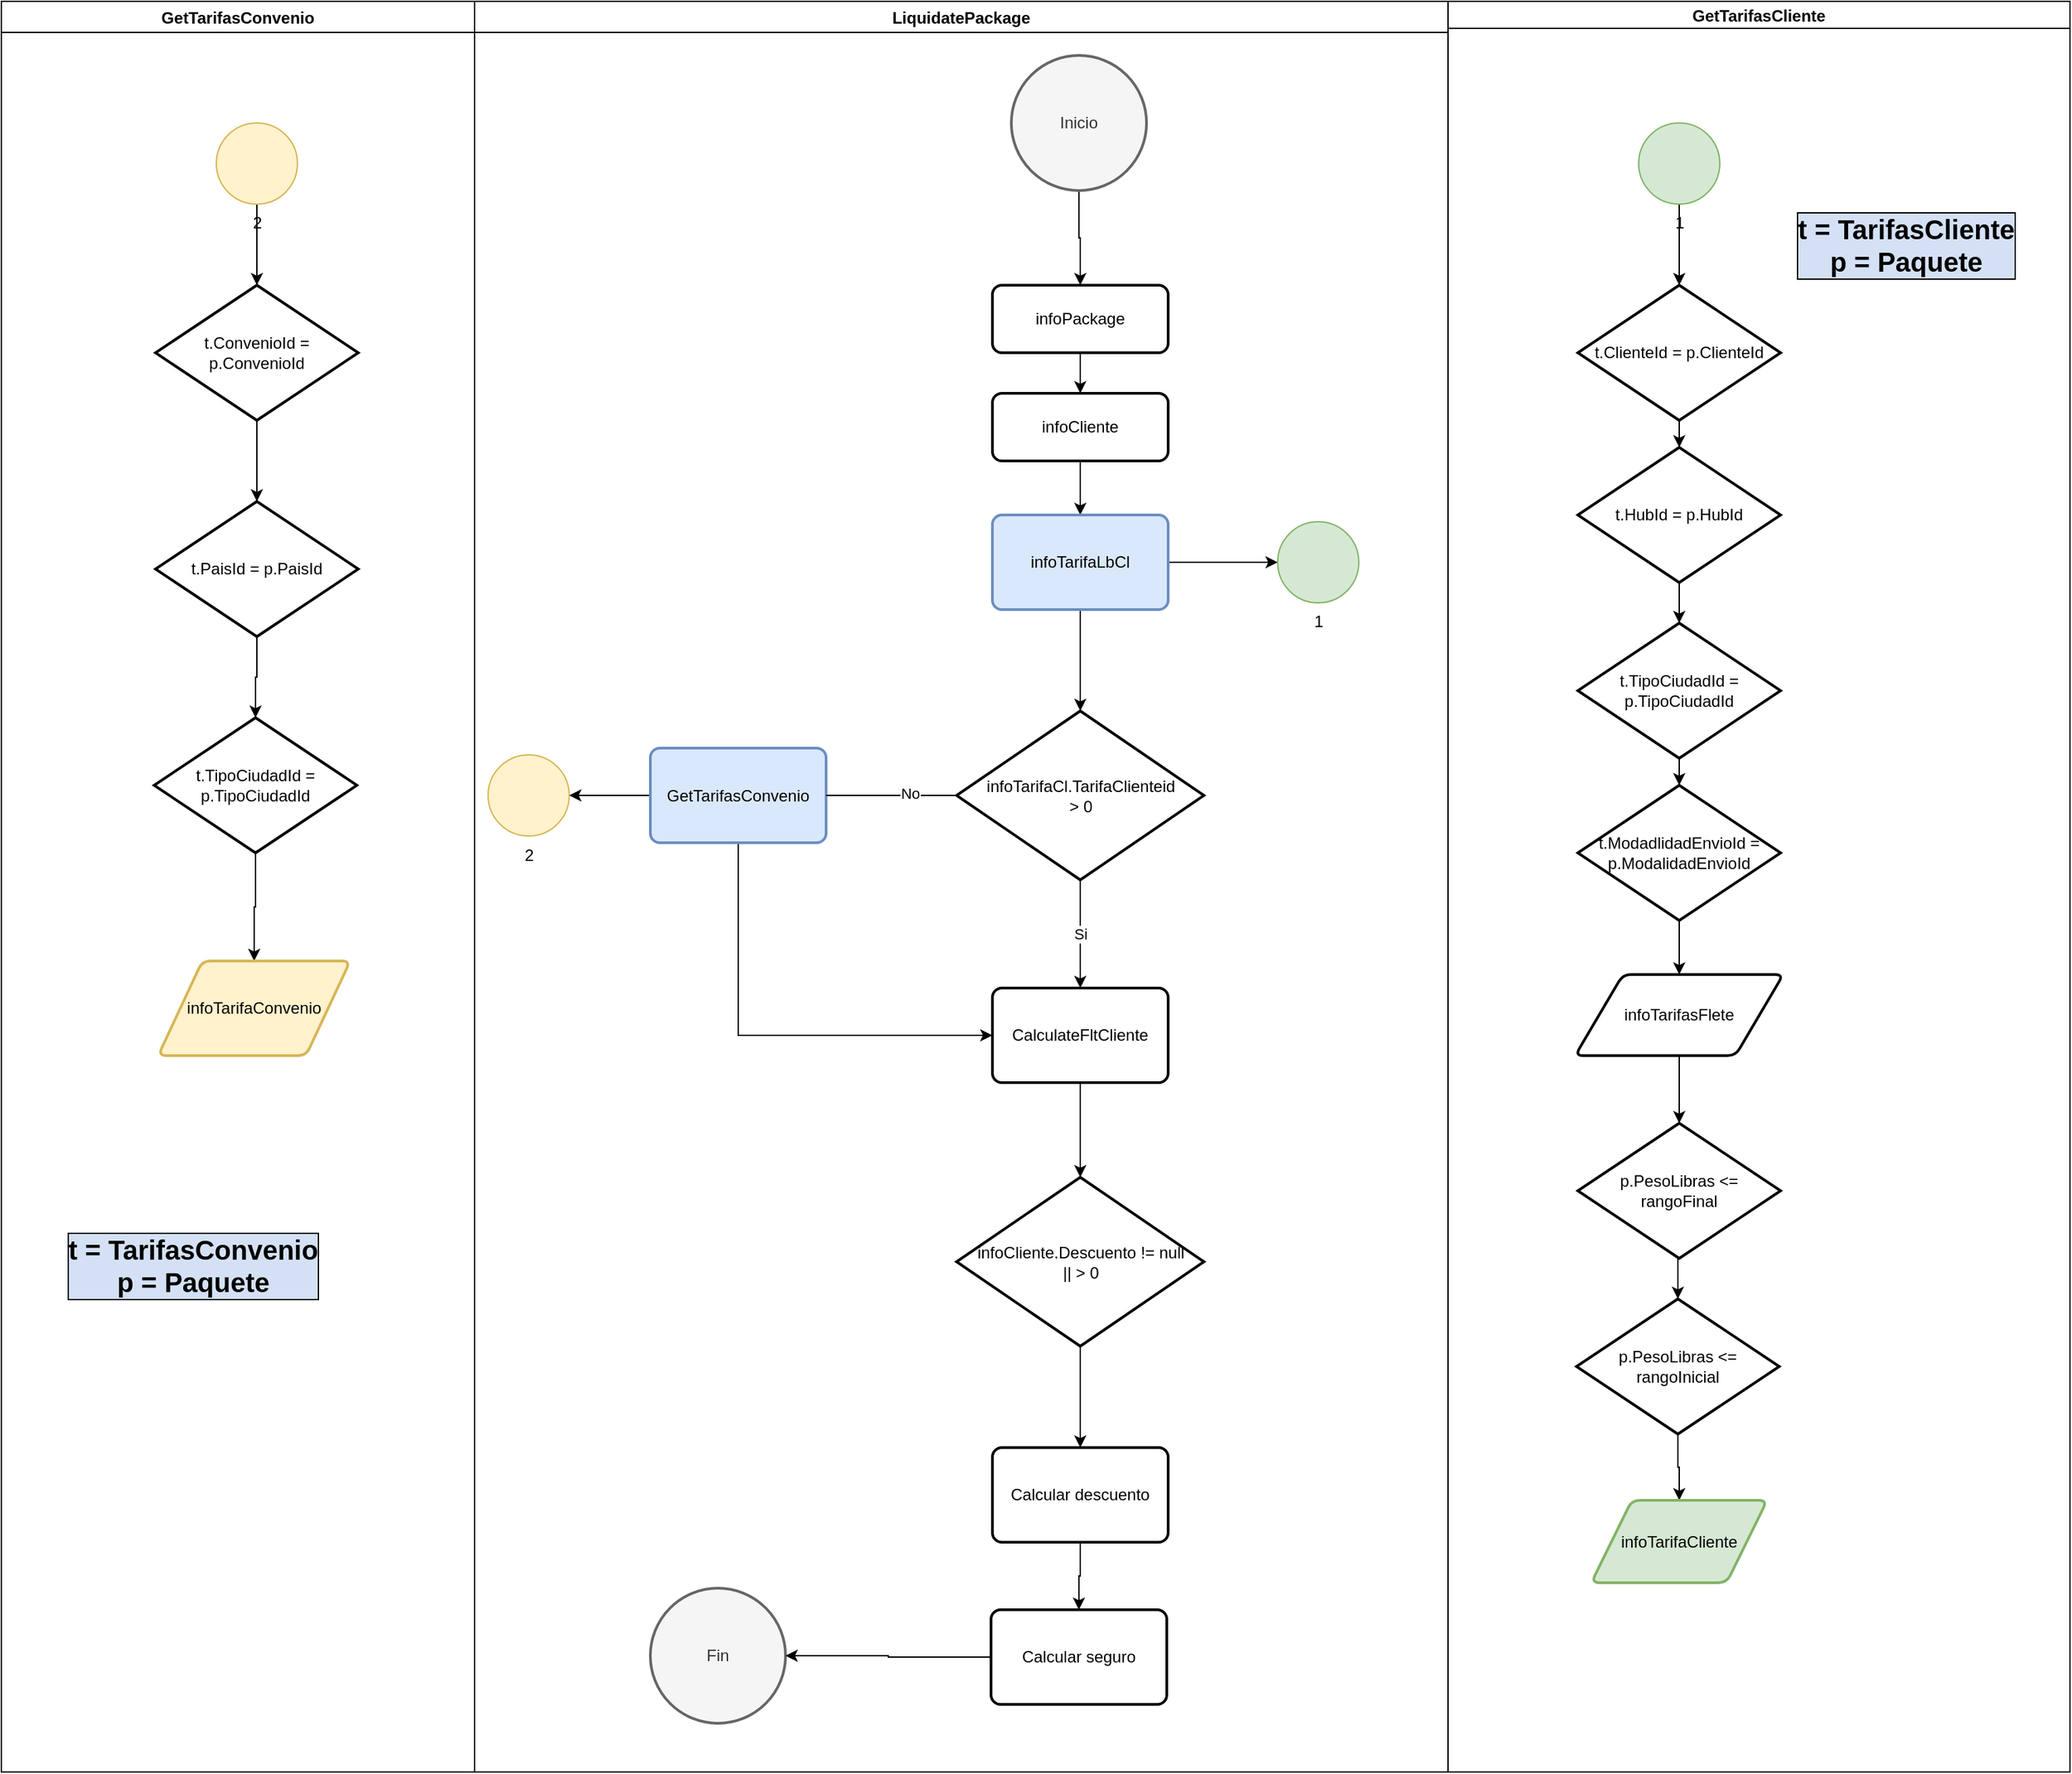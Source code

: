 <mxfile version="18.1.1" type="github">
  <diagram id="Eyb0sd25vl_3-xl4YI_Z" name="Page-1">
    <mxGraphModel dx="2344" dy="838" grid="1" gridSize="10" guides="1" tooltips="1" connect="1" arrows="1" fold="1" page="1" pageScale="1" pageWidth="827" pageHeight="1169" math="0" shadow="0">
      <root>
        <mxCell id="0" />
        <mxCell id="1" parent="0" />
        <mxCell id="biy8ONkfciWmw4ODM3e7-40" style="edgeStyle=orthogonalEdgeStyle;rounded=0;orthogonalLoop=1;jettySize=auto;html=1;exitX=0.5;exitY=1;exitDx=0;exitDy=0;exitPerimeter=0;" edge="1" parent="1" source="biy8ONkfciWmw4ODM3e7-1" target="biy8ONkfciWmw4ODM3e7-2">
          <mxGeometry relative="1" as="geometry" />
        </mxCell>
        <mxCell id="biy8ONkfciWmw4ODM3e7-41" style="edgeStyle=orthogonalEdgeStyle;rounded=0;orthogonalLoop=1;jettySize=auto;html=1;exitX=0.5;exitY=1;exitDx=0;exitDy=0;entryX=0.5;entryY=0;entryDx=0;entryDy=0;" edge="1" parent="1" source="biy8ONkfciWmw4ODM3e7-2" target="biy8ONkfciWmw4ODM3e7-3">
          <mxGeometry relative="1" as="geometry" />
        </mxCell>
        <mxCell id="biy8ONkfciWmw4ODM3e7-2" value="infoPackage" style="rounded=1;whiteSpace=wrap;html=1;absoluteArcSize=1;arcSize=14;strokeWidth=2;" vertex="1" parent="1">
          <mxGeometry x="113" y="270" width="130" height="50" as="geometry" />
        </mxCell>
        <mxCell id="biy8ONkfciWmw4ODM3e7-42" style="edgeStyle=orthogonalEdgeStyle;rounded=0;orthogonalLoop=1;jettySize=auto;html=1;exitX=0.5;exitY=1;exitDx=0;exitDy=0;entryX=0.5;entryY=0;entryDx=0;entryDy=0;" edge="1" parent="1" source="biy8ONkfciWmw4ODM3e7-3" target="biy8ONkfciWmw4ODM3e7-4">
          <mxGeometry relative="1" as="geometry" />
        </mxCell>
        <mxCell id="biy8ONkfciWmw4ODM3e7-3" value="infoCliente" style="rounded=1;whiteSpace=wrap;html=1;absoluteArcSize=1;arcSize=14;strokeWidth=2;" vertex="1" parent="1">
          <mxGeometry x="113" y="350" width="130" height="50" as="geometry" />
        </mxCell>
        <mxCell id="biy8ONkfciWmw4ODM3e7-37" style="edgeStyle=orthogonalEdgeStyle;rounded=0;orthogonalLoop=1;jettySize=auto;html=1;exitX=0.5;exitY=1;exitDx=0;exitDy=0;" edge="1" parent="1" source="biy8ONkfciWmw4ODM3e7-4" target="biy8ONkfciWmw4ODM3e7-27">
          <mxGeometry relative="1" as="geometry" />
        </mxCell>
        <mxCell id="biy8ONkfciWmw4ODM3e7-65" style="edgeStyle=orthogonalEdgeStyle;rounded=0;orthogonalLoop=1;jettySize=auto;html=1;exitX=1;exitY=0.5;exitDx=0;exitDy=0;entryX=0;entryY=0.5;entryDx=0;entryDy=0;entryPerimeter=0;" edge="1" parent="1" source="biy8ONkfciWmw4ODM3e7-4" target="biy8ONkfciWmw4ODM3e7-64">
          <mxGeometry relative="1" as="geometry" />
        </mxCell>
        <mxCell id="biy8ONkfciWmw4ODM3e7-4" value="infoTarifaLbCl" style="rounded=1;whiteSpace=wrap;html=1;absoluteArcSize=1;arcSize=14;strokeWidth=2;fillColor=#dae8fc;strokeColor=#6c8ebf;" vertex="1" parent="1">
          <mxGeometry x="113" y="440" width="130" height="70" as="geometry" />
        </mxCell>
        <mxCell id="biy8ONkfciWmw4ODM3e7-63" value="" style="edgeStyle=orthogonalEdgeStyle;rounded=0;orthogonalLoop=1;jettySize=auto;html=1;" edge="1" parent="1" source="biy8ONkfciWmw4ODM3e7-5" target="biy8ONkfciWmw4ODM3e7-6">
          <mxGeometry relative="1" as="geometry" />
        </mxCell>
        <mxCell id="biy8ONkfciWmw4ODM3e7-5" value="1" style="verticalLabelPosition=bottom;verticalAlign=top;html=1;shape=mxgraph.flowchart.on-page_reference;fillColor=#d5e8d4;strokeColor=#82b366;" vertex="1" parent="1">
          <mxGeometry x="591" y="150" width="60" height="60" as="geometry" />
        </mxCell>
        <mxCell id="biy8ONkfciWmw4ODM3e7-17" style="edgeStyle=orthogonalEdgeStyle;rounded=0;orthogonalLoop=1;jettySize=auto;html=1;exitX=0.5;exitY=1;exitDx=0;exitDy=0;exitPerimeter=0;" edge="1" parent="1" source="biy8ONkfciWmw4ODM3e7-6" target="biy8ONkfciWmw4ODM3e7-8">
          <mxGeometry relative="1" as="geometry" />
        </mxCell>
        <mxCell id="biy8ONkfciWmw4ODM3e7-6" value="t.ClienteId = p.ClienteId" style="strokeWidth=2;html=1;shape=mxgraph.flowchart.decision;whiteSpace=wrap;" vertex="1" parent="1">
          <mxGeometry x="546" y="270" width="150" height="100" as="geometry" />
        </mxCell>
        <mxCell id="biy8ONkfciWmw4ODM3e7-18" style="edgeStyle=orthogonalEdgeStyle;rounded=0;orthogonalLoop=1;jettySize=auto;html=1;exitX=0.5;exitY=1;exitDx=0;exitDy=0;exitPerimeter=0;entryX=0.5;entryY=0;entryDx=0;entryDy=0;entryPerimeter=0;" edge="1" parent="1" source="biy8ONkfciWmw4ODM3e7-8" target="biy8ONkfciWmw4ODM3e7-9">
          <mxGeometry relative="1" as="geometry" />
        </mxCell>
        <mxCell id="biy8ONkfciWmw4ODM3e7-8" value="t.HubId = p.HubId" style="strokeWidth=2;html=1;shape=mxgraph.flowchart.decision;whiteSpace=wrap;" vertex="1" parent="1">
          <mxGeometry x="546" y="390" width="150" height="100" as="geometry" />
        </mxCell>
        <mxCell id="biy8ONkfciWmw4ODM3e7-19" style="edgeStyle=orthogonalEdgeStyle;rounded=0;orthogonalLoop=1;jettySize=auto;html=1;exitX=0.5;exitY=1;exitDx=0;exitDy=0;exitPerimeter=0;" edge="1" parent="1" source="biy8ONkfciWmw4ODM3e7-9" target="biy8ONkfciWmw4ODM3e7-10">
          <mxGeometry relative="1" as="geometry" />
        </mxCell>
        <mxCell id="biy8ONkfciWmw4ODM3e7-9" value="t.TipoCiudadId = p.TipoCiudadId" style="strokeWidth=2;html=1;shape=mxgraph.flowchart.decision;whiteSpace=wrap;" vertex="1" parent="1">
          <mxGeometry x="546" y="520" width="150" height="100" as="geometry" />
        </mxCell>
        <mxCell id="biy8ONkfciWmw4ODM3e7-20" style="edgeStyle=orthogonalEdgeStyle;rounded=0;orthogonalLoop=1;jettySize=auto;html=1;exitX=0.5;exitY=1;exitDx=0;exitDy=0;exitPerimeter=0;" edge="1" parent="1" source="biy8ONkfciWmw4ODM3e7-10" target="biy8ONkfciWmw4ODM3e7-12">
          <mxGeometry relative="1" as="geometry" />
        </mxCell>
        <mxCell id="biy8ONkfciWmw4ODM3e7-10" value="t.ModadlidadEnvioId = p.ModalidadEnvioId" style="strokeWidth=2;html=1;shape=mxgraph.flowchart.decision;whiteSpace=wrap;" vertex="1" parent="1">
          <mxGeometry x="546" y="640" width="150" height="100" as="geometry" />
        </mxCell>
        <mxCell id="biy8ONkfciWmw4ODM3e7-21" style="edgeStyle=orthogonalEdgeStyle;rounded=0;orthogonalLoop=1;jettySize=auto;html=1;exitX=0.5;exitY=1;exitDx=0;exitDy=0;entryX=0.5;entryY=0;entryDx=0;entryDy=0;entryPerimeter=0;" edge="1" parent="1" source="biy8ONkfciWmw4ODM3e7-12" target="biy8ONkfciWmw4ODM3e7-14">
          <mxGeometry relative="1" as="geometry" />
        </mxCell>
        <mxCell id="biy8ONkfciWmw4ODM3e7-12" value="infoTarifasFlete" style="shape=parallelogram;html=1;strokeWidth=2;perimeter=parallelogramPerimeter;whiteSpace=wrap;rounded=1;arcSize=12;size=0.23;" vertex="1" parent="1">
          <mxGeometry x="544" y="780" width="154" height="60" as="geometry" />
        </mxCell>
        <mxCell id="biy8ONkfciWmw4ODM3e7-22" style="edgeStyle=orthogonalEdgeStyle;rounded=0;orthogonalLoop=1;jettySize=auto;html=1;exitX=0.5;exitY=1;exitDx=0;exitDy=0;exitPerimeter=0;entryX=0.5;entryY=0;entryDx=0;entryDy=0;entryPerimeter=0;" edge="1" parent="1" source="biy8ONkfciWmw4ODM3e7-14" target="biy8ONkfciWmw4ODM3e7-15">
          <mxGeometry relative="1" as="geometry" />
        </mxCell>
        <mxCell id="biy8ONkfciWmw4ODM3e7-14" value="&lt;div&gt;p.PesoLibras &amp;lt;= &lt;br&gt;&lt;/div&gt;&lt;div&gt;rangoFinal&lt;br&gt;&lt;/div&gt;" style="strokeWidth=2;html=1;shape=mxgraph.flowchart.decision;whiteSpace=wrap;" vertex="1" parent="1">
          <mxGeometry x="546" y="890" width="150" height="100" as="geometry" />
        </mxCell>
        <mxCell id="biy8ONkfciWmw4ODM3e7-24" style="edgeStyle=orthogonalEdgeStyle;rounded=0;orthogonalLoop=1;jettySize=auto;html=1;exitX=0.5;exitY=1;exitDx=0;exitDy=0;exitPerimeter=0;entryX=0.5;entryY=0;entryDx=0;entryDy=0;" edge="1" parent="1" source="biy8ONkfciWmw4ODM3e7-15" target="biy8ONkfciWmw4ODM3e7-23">
          <mxGeometry relative="1" as="geometry" />
        </mxCell>
        <mxCell id="biy8ONkfciWmw4ODM3e7-15" value="&lt;div&gt;p.PesoLibras &amp;lt;= &lt;br&gt;&lt;/div&gt;&lt;div&gt;rangoInicial&lt;br&gt;&lt;/div&gt;" style="strokeWidth=2;html=1;shape=mxgraph.flowchart.decision;whiteSpace=wrap;" vertex="1" parent="1">
          <mxGeometry x="545" y="1020" width="150" height="100" as="geometry" />
        </mxCell>
        <mxCell id="biy8ONkfciWmw4ODM3e7-23" value="infoTarifaCliente" style="shape=parallelogram;html=1;strokeWidth=2;perimeter=parallelogramPerimeter;whiteSpace=wrap;rounded=1;arcSize=12;size=0.23;fillColor=#d5e8d4;strokeColor=#82b366;" vertex="1" parent="1">
          <mxGeometry x="556" y="1169" width="130" height="61" as="geometry" />
        </mxCell>
        <mxCell id="biy8ONkfciWmw4ODM3e7-32" value="Si" style="edgeStyle=orthogonalEdgeStyle;rounded=0;orthogonalLoop=1;jettySize=auto;html=1;exitX=0.5;exitY=1;exitDx=0;exitDy=0;exitPerimeter=0;" edge="1" parent="1" source="biy8ONkfciWmw4ODM3e7-27" target="biy8ONkfciWmw4ODM3e7-29">
          <mxGeometry relative="1" as="geometry" />
        </mxCell>
        <mxCell id="biy8ONkfciWmw4ODM3e7-27" value="&lt;div&gt;infoTarifaCl.TarifaClienteid &lt;br&gt;&lt;/div&gt;&lt;div&gt;&amp;gt; 0&lt;br&gt;&lt;/div&gt;" style="strokeWidth=2;html=1;shape=mxgraph.flowchart.decision;whiteSpace=wrap;" vertex="1" parent="1">
          <mxGeometry x="86.5" y="585" width="183" height="125" as="geometry" />
        </mxCell>
        <mxCell id="biy8ONkfciWmw4ODM3e7-33" style="edgeStyle=orthogonalEdgeStyle;rounded=0;orthogonalLoop=1;jettySize=auto;html=1;exitX=0.5;exitY=1;exitDx=0;exitDy=0;" edge="1" parent="1" source="biy8ONkfciWmw4ODM3e7-29" target="biy8ONkfciWmw4ODM3e7-30">
          <mxGeometry relative="1" as="geometry" />
        </mxCell>
        <mxCell id="biy8ONkfciWmw4ODM3e7-29" value="CalculateFltCliente" style="rounded=1;whiteSpace=wrap;html=1;absoluteArcSize=1;arcSize=14;strokeWidth=2;" vertex="1" parent="1">
          <mxGeometry x="113" y="790" width="130" height="70" as="geometry" />
        </mxCell>
        <mxCell id="biy8ONkfciWmw4ODM3e7-34" style="edgeStyle=orthogonalEdgeStyle;rounded=0;orthogonalLoop=1;jettySize=auto;html=1;exitX=0.5;exitY=1;exitDx=0;exitDy=0;exitPerimeter=0;" edge="1" parent="1" source="biy8ONkfciWmw4ODM3e7-30" target="biy8ONkfciWmw4ODM3e7-31">
          <mxGeometry relative="1" as="geometry" />
        </mxCell>
        <mxCell id="biy8ONkfciWmw4ODM3e7-30" value="&lt;div&gt;infoCliente.Descuento != null&lt;/div&gt;&lt;div&gt;|| &amp;gt; 0&lt;br&gt;&lt;/div&gt;" style="strokeWidth=2;html=1;shape=mxgraph.flowchart.decision;whiteSpace=wrap;" vertex="1" parent="1">
          <mxGeometry x="86.5" y="930" width="183" height="125" as="geometry" />
        </mxCell>
        <mxCell id="biy8ONkfciWmw4ODM3e7-75" style="edgeStyle=orthogonalEdgeStyle;rounded=0;orthogonalLoop=1;jettySize=auto;html=1;exitX=0.5;exitY=1;exitDx=0;exitDy=0;entryX=0.5;entryY=0;entryDx=0;entryDy=0;fontSize=20;" edge="1" parent="1" source="biy8ONkfciWmw4ODM3e7-31" target="biy8ONkfciWmw4ODM3e7-74">
          <mxGeometry relative="1" as="geometry" />
        </mxCell>
        <mxCell id="biy8ONkfciWmw4ODM3e7-31" value="Calcular descuento" style="rounded=1;whiteSpace=wrap;html=1;absoluteArcSize=1;arcSize=14;strokeWidth=2;" vertex="1" parent="1">
          <mxGeometry x="113" y="1130" width="130" height="70" as="geometry" />
        </mxCell>
        <mxCell id="biy8ONkfciWmw4ODM3e7-39" style="edgeStyle=orthogonalEdgeStyle;rounded=0;orthogonalLoop=1;jettySize=auto;html=1;exitX=0.5;exitY=1;exitDx=0;exitDy=0;entryX=0;entryY=0.5;entryDx=0;entryDy=0;" edge="1" parent="1" source="biy8ONkfciWmw4ODM3e7-36" target="biy8ONkfciWmw4ODM3e7-29">
          <mxGeometry relative="1" as="geometry" />
        </mxCell>
        <mxCell id="biy8ONkfciWmw4ODM3e7-43" value="GetTarifasCliente" style="swimlane;startSize=20;" vertex="1" parent="1">
          <mxGeometry x="450" y="60" width="460" height="1310" as="geometry" />
        </mxCell>
        <mxCell id="biy8ONkfciWmw4ODM3e7-11" value="&lt;div style=&quot;font-size: 20px;&quot;&gt;&lt;b style=&quot;font-size: 20px;&quot;&gt;t = TarifasCliente&lt;/b&gt;&lt;/div&gt;&lt;div style=&quot;font-size: 20px;&quot;&gt;&lt;b style=&quot;font-size: 20px;&quot;&gt;p = Paquete&lt;/b&gt;&lt;br style=&quot;font-size: 20px;&quot;&gt;&lt;/div&gt;" style="text;html=1;strokeColor=none;fillColor=none;align=center;verticalAlign=middle;whiteSpace=wrap;rounded=0;fontSize=20;labelBackgroundColor=#D4E1F5;labelBorderColor=default;" vertex="1" parent="biy8ONkfciWmw4ODM3e7-43">
          <mxGeometry x="230" y="150" width="218" height="60" as="geometry" />
        </mxCell>
        <mxCell id="biy8ONkfciWmw4ODM3e7-55" style="edgeStyle=orthogonalEdgeStyle;rounded=0;orthogonalLoop=1;jettySize=auto;html=1;exitX=0.5;exitY=1;exitDx=0;exitDy=0;exitPerimeter=0;entryX=0.5;entryY=0;entryDx=0;entryDy=0;entryPerimeter=0;" edge="1" parent="1" source="biy8ONkfciWmw4ODM3e7-45" target="biy8ONkfciWmw4ODM3e7-46">
          <mxGeometry relative="1" as="geometry" />
        </mxCell>
        <mxCell id="biy8ONkfciWmw4ODM3e7-45" value="2" style="verticalLabelPosition=bottom;verticalAlign=top;html=1;shape=mxgraph.flowchart.on-page_reference;fillColor=#fff2cc;strokeColor=#d6b656;" vertex="1" parent="1">
          <mxGeometry x="-461" y="150" width="60" height="60" as="geometry" />
        </mxCell>
        <mxCell id="biy8ONkfciWmw4ODM3e7-56" style="edgeStyle=orthogonalEdgeStyle;rounded=0;orthogonalLoop=1;jettySize=auto;html=1;exitX=0.5;exitY=1;exitDx=0;exitDy=0;exitPerimeter=0;entryX=0.5;entryY=0;entryDx=0;entryDy=0;entryPerimeter=0;" edge="1" parent="1" source="biy8ONkfciWmw4ODM3e7-46" target="biy8ONkfciWmw4ODM3e7-47">
          <mxGeometry relative="1" as="geometry" />
        </mxCell>
        <mxCell id="biy8ONkfciWmw4ODM3e7-46" value="t.ConvenioId = p.ConvenioId" style="strokeWidth=2;html=1;shape=mxgraph.flowchart.decision;whiteSpace=wrap;" vertex="1" parent="1">
          <mxGeometry x="-506" y="270" width="150" height="100" as="geometry" />
        </mxCell>
        <mxCell id="biy8ONkfciWmw4ODM3e7-52" value="GetTarifasConvenio" style="swimlane;" vertex="1" parent="1">
          <mxGeometry x="-620" y="60" width="350" height="1310" as="geometry" />
        </mxCell>
        <mxCell id="biy8ONkfciWmw4ODM3e7-57" style="edgeStyle=orthogonalEdgeStyle;rounded=0;orthogonalLoop=1;jettySize=auto;html=1;exitX=0.5;exitY=1;exitDx=0;exitDy=0;exitPerimeter=0;entryX=0.5;entryY=0;entryDx=0;entryDy=0;entryPerimeter=0;" edge="1" parent="biy8ONkfciWmw4ODM3e7-52" source="biy8ONkfciWmw4ODM3e7-47" target="biy8ONkfciWmw4ODM3e7-48">
          <mxGeometry relative="1" as="geometry" />
        </mxCell>
        <mxCell id="biy8ONkfciWmw4ODM3e7-47" value="t.PaisId = p.PaisId" style="strokeWidth=2;html=1;shape=mxgraph.flowchart.decision;whiteSpace=wrap;" vertex="1" parent="biy8ONkfciWmw4ODM3e7-52">
          <mxGeometry x="114" y="370" width="150" height="100" as="geometry" />
        </mxCell>
        <mxCell id="biy8ONkfciWmw4ODM3e7-58" style="edgeStyle=orthogonalEdgeStyle;rounded=0;orthogonalLoop=1;jettySize=auto;html=1;exitX=0.5;exitY=1;exitDx=0;exitDy=0;exitPerimeter=0;entryX=0.5;entryY=0;entryDx=0;entryDy=0;" edge="1" parent="biy8ONkfciWmw4ODM3e7-52" source="biy8ONkfciWmw4ODM3e7-48" target="biy8ONkfciWmw4ODM3e7-50">
          <mxGeometry relative="1" as="geometry" />
        </mxCell>
        <mxCell id="biy8ONkfciWmw4ODM3e7-48" value="t.TipoCiudadId = p.TipoCiudadId" style="strokeWidth=2;html=1;shape=mxgraph.flowchart.decision;whiteSpace=wrap;" vertex="1" parent="biy8ONkfciWmw4ODM3e7-52">
          <mxGeometry x="113" y="530" width="150" height="100" as="geometry" />
        </mxCell>
        <mxCell id="biy8ONkfciWmw4ODM3e7-50" value="infoTarifaConvenio" style="shape=parallelogram;html=1;strokeWidth=2;perimeter=parallelogramPerimeter;whiteSpace=wrap;rounded=1;arcSize=12;size=0.23;fillColor=#fff2cc;strokeColor=#d6b656;" vertex="1" parent="biy8ONkfciWmw4ODM3e7-52">
          <mxGeometry x="116" y="710" width="142" height="70" as="geometry" />
        </mxCell>
        <mxCell id="biy8ONkfciWmw4ODM3e7-71" value="&lt;div style=&quot;font-size: 20px;&quot;&gt;&lt;b style=&quot;font-size: 20px;&quot;&gt;t = TarifasConvenio&lt;/b&gt;&lt;/div&gt;&lt;div style=&quot;font-size: 20px;&quot;&gt;&lt;b style=&quot;font-size: 20px;&quot;&gt;p = Paquete&lt;/b&gt;&lt;br style=&quot;font-size: 20px;&quot;&gt;&lt;/div&gt;" style="text;html=1;strokeColor=none;fillColor=none;align=center;verticalAlign=middle;whiteSpace=wrap;rounded=0;fontSize=20;labelBackgroundColor=#D4E1F5;labelBorderColor=default;spacing=7;" vertex="1" parent="biy8ONkfciWmw4ODM3e7-52">
          <mxGeometry x="20" y="890" width="244" height="90" as="geometry" />
        </mxCell>
        <mxCell id="biy8ONkfciWmw4ODM3e7-53" value="LiquidatePackage" style="swimlane;" vertex="1" parent="1">
          <mxGeometry x="-270" y="60" width="720" height="1310" as="geometry" />
        </mxCell>
        <mxCell id="biy8ONkfciWmw4ODM3e7-1" value="Inicio" style="strokeWidth=2;html=1;shape=mxgraph.flowchart.start_2;whiteSpace=wrap;fillColor=#f5f5f5;fontColor=#333333;strokeColor=#666666;" vertex="1" parent="biy8ONkfciWmw4ODM3e7-53">
          <mxGeometry x="397" y="40" width="100" height="100" as="geometry" />
        </mxCell>
        <mxCell id="biy8ONkfciWmw4ODM3e7-64" value="1" style="verticalLabelPosition=bottom;verticalAlign=top;html=1;shape=mxgraph.flowchart.on-page_reference;fillColor=#d5e8d4;strokeColor=#82b366;" vertex="1" parent="biy8ONkfciWmw4ODM3e7-53">
          <mxGeometry x="594" y="385" width="60" height="60" as="geometry" />
        </mxCell>
        <mxCell id="biy8ONkfciWmw4ODM3e7-70" style="edgeStyle=orthogonalEdgeStyle;rounded=0;orthogonalLoop=1;jettySize=auto;html=1;exitX=0;exitY=0.5;exitDx=0;exitDy=0;" edge="1" parent="biy8ONkfciWmw4ODM3e7-53" source="biy8ONkfciWmw4ODM3e7-36" target="biy8ONkfciWmw4ODM3e7-68">
          <mxGeometry relative="1" as="geometry" />
        </mxCell>
        <mxCell id="biy8ONkfciWmw4ODM3e7-36" value="GetTarifasConvenio" style="rounded=1;whiteSpace=wrap;html=1;absoluteArcSize=1;arcSize=14;strokeWidth=2;fillColor=#dae8fc;strokeColor=#6c8ebf;" vertex="1" parent="biy8ONkfciWmw4ODM3e7-53">
          <mxGeometry x="130" y="552.5" width="130" height="70" as="geometry" />
        </mxCell>
        <mxCell id="biy8ONkfciWmw4ODM3e7-68" value="2" style="verticalLabelPosition=bottom;verticalAlign=top;html=1;shape=mxgraph.flowchart.on-page_reference;fillColor=#fff2cc;strokeColor=#d6b656;" vertex="1" parent="biy8ONkfciWmw4ODM3e7-53">
          <mxGeometry x="10" y="557.5" width="60" height="60" as="geometry" />
        </mxCell>
        <mxCell id="biy8ONkfciWmw4ODM3e7-72" value="Fin" style="strokeWidth=2;html=1;shape=mxgraph.flowchart.start_2;whiteSpace=wrap;fillColor=#f5f5f5;fontColor=#333333;strokeColor=#666666;" vertex="1" parent="biy8ONkfciWmw4ODM3e7-53">
          <mxGeometry x="130" y="1174" width="100" height="100" as="geometry" />
        </mxCell>
        <mxCell id="biy8ONkfciWmw4ODM3e7-76" style="edgeStyle=orthogonalEdgeStyle;rounded=0;orthogonalLoop=1;jettySize=auto;html=1;exitX=0;exitY=0.5;exitDx=0;exitDy=0;fontSize=20;" edge="1" parent="biy8ONkfciWmw4ODM3e7-53" source="biy8ONkfciWmw4ODM3e7-74" target="biy8ONkfciWmw4ODM3e7-72">
          <mxGeometry relative="1" as="geometry" />
        </mxCell>
        <mxCell id="biy8ONkfciWmw4ODM3e7-74" value="Calcular seguro" style="rounded=1;whiteSpace=wrap;html=1;absoluteArcSize=1;arcSize=14;strokeWidth=2;" vertex="1" parent="biy8ONkfciWmw4ODM3e7-53">
          <mxGeometry x="382" y="1190" width="130" height="70" as="geometry" />
        </mxCell>
        <mxCell id="biy8ONkfciWmw4ODM3e7-66" value="" style="edgeStyle=orthogonalEdgeStyle;rounded=0;orthogonalLoop=1;jettySize=auto;html=1;exitX=0;exitY=0.5;exitDx=0;exitDy=0;exitPerimeter=0;endArrow=none;" edge="1" parent="1" source="biy8ONkfciWmw4ODM3e7-27" target="biy8ONkfciWmw4ODM3e7-36">
          <mxGeometry relative="1" as="geometry">
            <mxPoint x="-50" y="648" as="targetPoint" />
            <mxPoint x="86.5" y="647.5" as="sourcePoint" />
          </mxGeometry>
        </mxCell>
        <mxCell id="biy8ONkfciWmw4ODM3e7-67" value="No" style="edgeLabel;html=1;align=center;verticalAlign=middle;resizable=0;points=[];" vertex="1" connectable="0" parent="biy8ONkfciWmw4ODM3e7-66">
          <mxGeometry x="-0.278" y="-2" relative="1" as="geometry">
            <mxPoint as="offset" />
          </mxGeometry>
        </mxCell>
      </root>
    </mxGraphModel>
  </diagram>
</mxfile>
